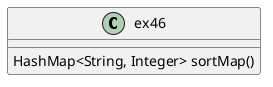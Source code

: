 @startuml
'https://plantuml.com/sequence-diagram

class ex46 {
HashMap<String, Integer> sortMap()
}
@enduml